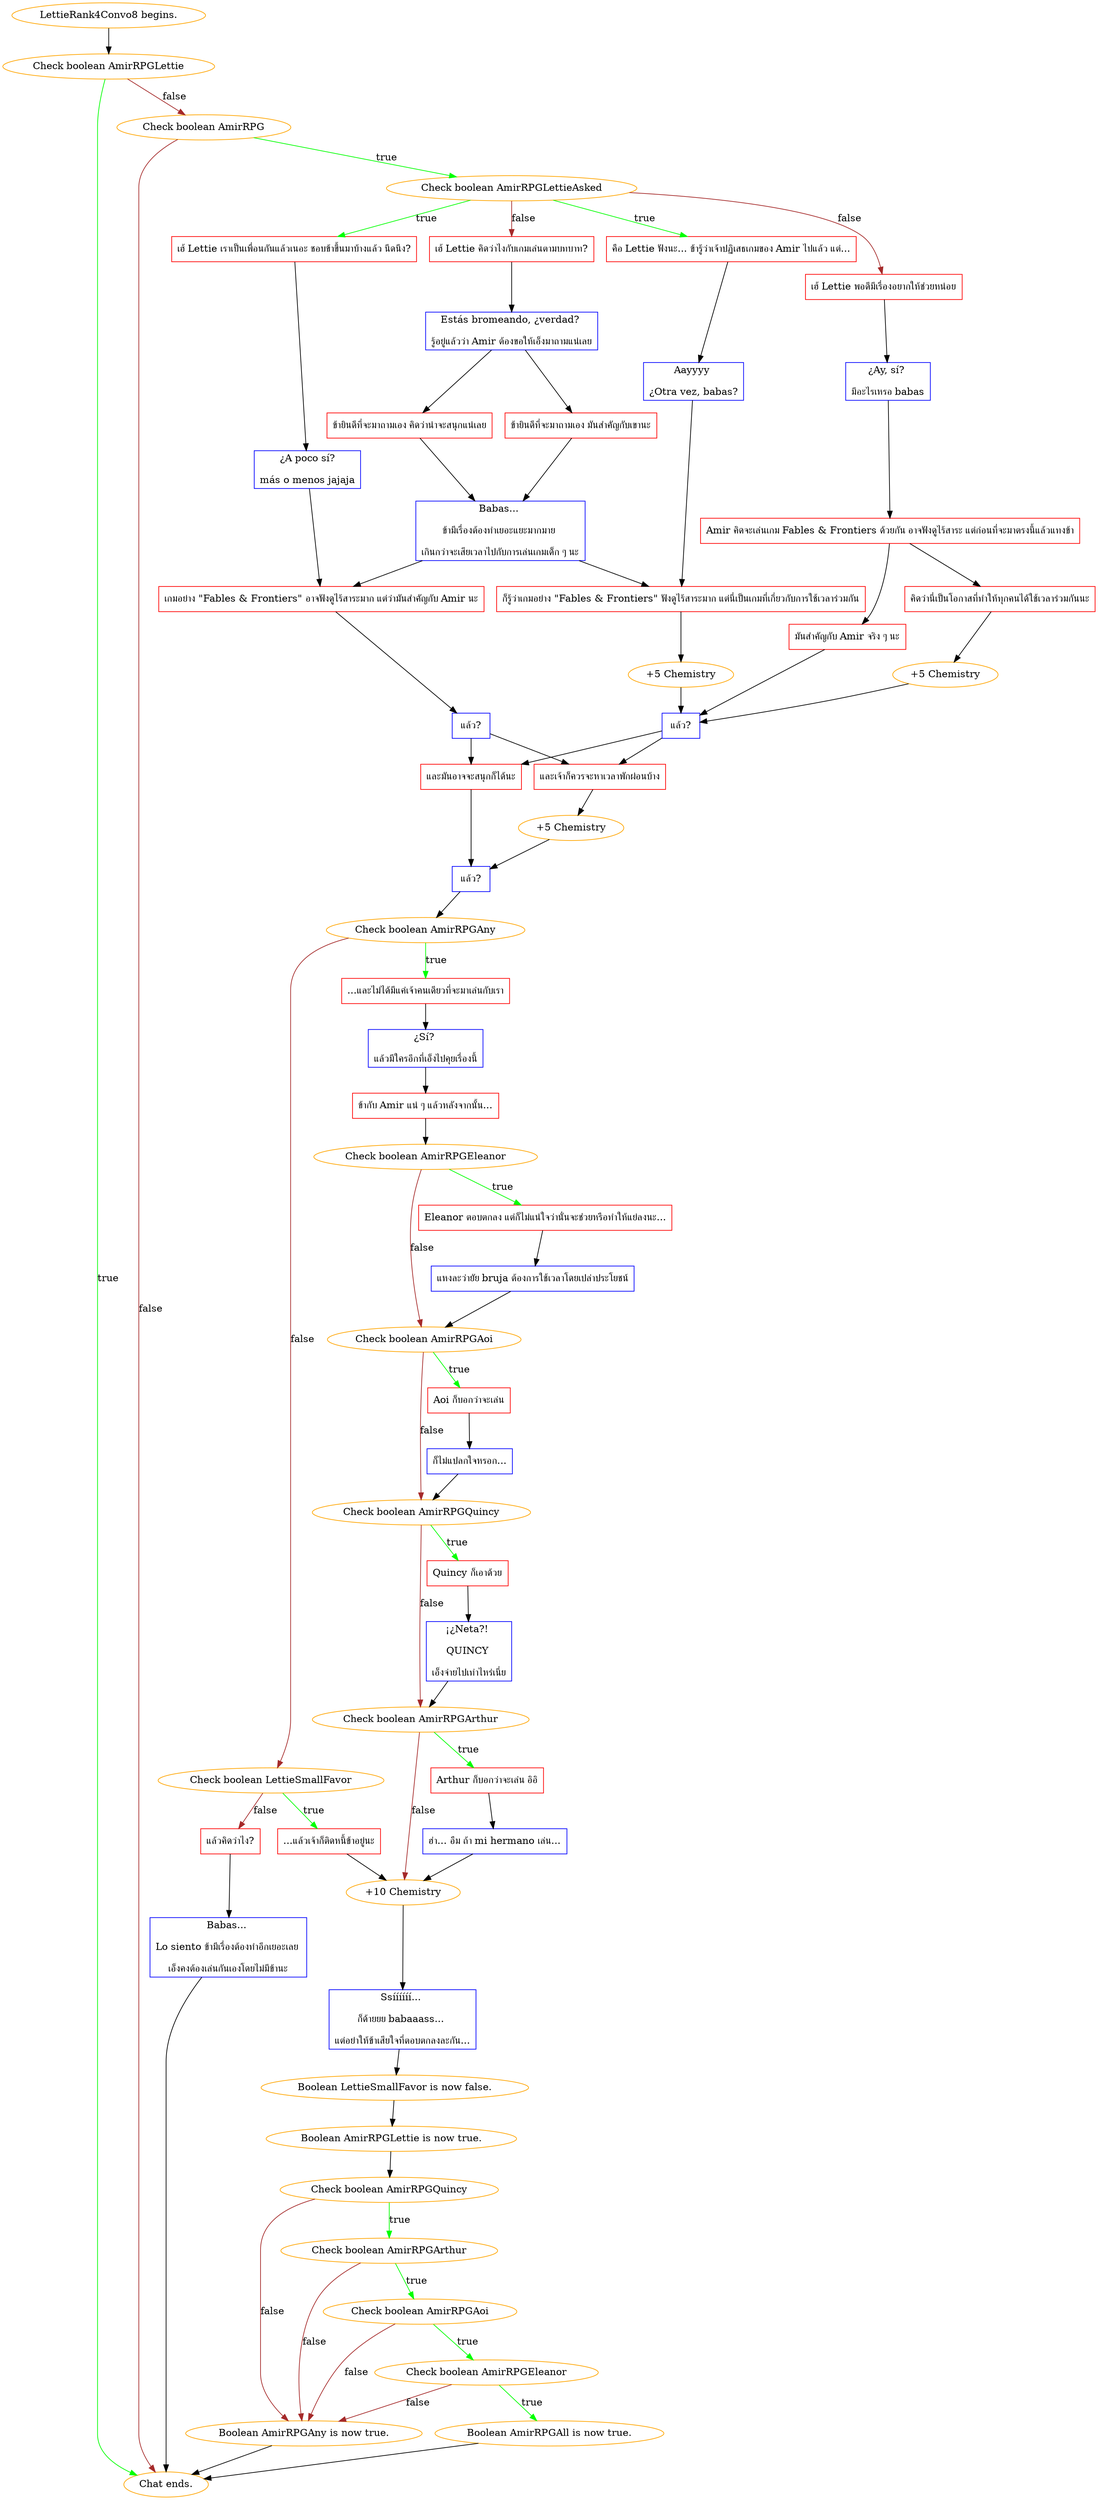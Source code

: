 digraph {
	"LettieRank4Convo8 begins." [color=orange];
		"LettieRank4Convo8 begins." -> j1847364543;
	j1847364543 [label="Check boolean AmirRPGLettie",color=orange];
		j1847364543 -> "Chat ends." [label=true,color=green];
		j1847364543 -> j4221295990 [label=false,color=brown];
	"Chat ends." [color=orange];
	j4221295990 [label="Check boolean AmirRPG",color=orange];
		j4221295990 -> j3900940289 [label=true,color=green];
		j4221295990 -> "Chat ends." [label=false,color=brown];
	j3900940289 [label="Check boolean AmirRPGLettieAsked",color=orange];
		j3900940289 -> j3427880586 [label=true,color=green];
		j3900940289 -> j1390020327 [label=true,color=green];
		j3900940289 -> j2379617609 [label=false,color=brown];
		j3900940289 -> j2968857298 [label=false,color=brown];
	j3427880586 [label="คือ Lettie ฟังนะ... ข้ารู้ว่าเจ้าปฏิเสธเกมของ Amir ไปแล้ว แต่...",shape=box,color=red];
		j3427880586 -> j2696463834;
	j1390020327 [label="เฮ้ Lettie เราเป็นเพื่อนกันแล้วเนอะ ชอบข้าขึ้นมาบ้างแล้ว นึดนึง?",shape=box,color=red];
		j1390020327 -> j2157436266;
	j2379617609 [label="เฮ้ Lettie คิดว่าไงกับเกมเล่นตามบทบาท?",shape=box,color=red];
		j2379617609 -> j1950966743;
	j2968857298 [label="เฮ้ Lettie พอดีมีเรื่องอยากให้ช่วยหน่อย",shape=box,color=red];
		j2968857298 -> j2914144102;
	j2696463834 [label="Aayyyy 
¿Otra vez, babas?",shape=box,color=blue];
		j2696463834 -> j3569729481;
	j2157436266 [label="¿A poco sí?
más o menos jajaja",shape=box,color=blue];
		j2157436266 -> j1558024113;
	j1950966743 [label="Estás bromeando, ¿verdad? 
รู้อยู่แล้วว่า Amir ต้องขอให้เอ็งมาถามแน่เลย",shape=box,color=blue];
		j1950966743 -> j394686513;
		j1950966743 -> j1297962244;
	j2914144102 [label="¿Ay, sí? 
มีอะไรเหรอ babas",shape=box,color=blue];
		j2914144102 -> j2182895019;
	j3569729481 [label="ก็รู้ว่าเกมอย่าง \"Fables & Frontiers\" ฟังดูไร้สาระมาก แต่นี่เป็นเกมที่เกี่ยวกับการใช้เวลาร่วมกัน",shape=box,color=red];
		j3569729481 -> j202980543;
	j1558024113 [label="เกมอย่าง \"Fables & Frontiers\" อาจฟังดูไร้สาระมาก แต่ว่ามันสำคัญกับ Amir นะ",shape=box,color=red];
		j1558024113 -> j1321767047;
	j394686513 [label="ข้ายินดีที่จะมาถามเอง คิดว่าน่าจะสนุกแน่เลย",shape=box,color=red];
		j394686513 -> j2875111424;
	j1297962244 [label="ข้ายินดีที่จะมาถามเอง มันสำคัญกับเขานะ",shape=box,color=red];
		j1297962244 -> j2875111424;
	j2182895019 [label="Amir คิดจะเล่นเกม Fables & Frontiers ด้วยกัน อาจฟังดูไร้สาระ แต่ก่อนที่จะมาตรงนี้แล้วแทงข้า",shape=box,color=red];
		j2182895019 -> j2685863426;
		j2182895019 -> j2384666936;
	j202980543 [label="+5 Chemistry",color=orange];
		j202980543 -> j2868845470;
	j1321767047 [label="แล้ว?",shape=box,color=blue];
		j1321767047 -> j3900787789;
		j1321767047 -> j572405802;
	j2875111424 [label="Babas... 
ข้ามีเรื่องต้องทำเยอะแยะมากมาย 
เกินกว่าจะเสียเวลาไปกับการเล่นเกมเด็ก ๆ นะ",shape=box,color=blue];
		j2875111424 -> j3569729481;
		j2875111424 -> j1558024113;
	j2685863426 [label="คิดว่านี่เป็นโอกาสที่ทำให้ทุกคนได้ใช้เวลาร่วมกันนะ",shape=box,color=red];
		j2685863426 -> j444490117;
	j2384666936 [label="มันสำคัญกับ Amir จริง ๆ นะ",shape=box,color=red];
		j2384666936 -> j2868845470;
	j2868845470 [label="แล้ว?",shape=box,color=blue];
		j2868845470 -> j572405802;
		j2868845470 -> j3900787789;
	j3900787789 [label="และมันอาจจะสนุกก็ได้นะ",shape=box,color=red];
		j3900787789 -> j2760141408;
	j572405802 [label="และเจ้าก็ควรจะหาเวลาพักผ่อนบ้าง",shape=box,color=red];
		j572405802 -> j2092579780;
	j444490117 [label="+5 Chemistry",color=orange];
		j444490117 -> j2868845470;
	j2760141408 [label="แล้ว?",shape=box,color=blue];
		j2760141408 -> j1306803518;
	j2092579780 [label="+5 Chemistry",color=orange];
		j2092579780 -> j2760141408;
	j1306803518 [label="Check boolean AmirRPGAny",color=orange];
		j1306803518 -> j372534580 [label=true,color=green];
		j1306803518 -> j979637190 [label=false,color=brown];
	j372534580 [label="...และไม่ได้มีแค่เจ้าคนเดียวที่จะมาเล่นกับเรา",shape=box,color=red];
		j372534580 -> j1012734071;
	j979637190 [label="Check boolean LettieSmallFavor",color=orange];
		j979637190 -> j1738883476 [label=true,color=green];
		j979637190 -> j1212339463 [label=false,color=brown];
	j1012734071 [label="¿Sí? 
แล้วมีใครอีกที่เอ็งไปคุยเรื่องนี้",shape=box,color=blue];
		j1012734071 -> j2411767566;
	j1738883476 [label="...แล้วเจ้าก็ติดหนี้ข้าอยู่นะ",shape=box,color=red];
		j1738883476 -> j1025631959;
	j1212339463 [label="แล้วคิดว่าไง?",shape=box,color=red];
		j1212339463 -> j1094109096;
	j2411767566 [label="ข้ากับ Amir แน่ ๆ แล้วหลังจากนั้น...",shape=box,color=red];
		j2411767566 -> j3426062266;
	j1025631959 [label="+10 Chemistry",color=orange];
		j1025631959 -> j1799249941;
	j1094109096 [label="Babas... 
Lo siento ข้ามีเรื่องต้องทำอีกเยอะเลย 
เอ็งคงต้องเล่นกันเองโดยไม่มีข้านะ",shape=box,color=blue];
		j1094109096 -> "Chat ends.";
	j3426062266 [label="Check boolean AmirRPGEleanor",color=orange];
		j3426062266 -> j1869482699 [label=true,color=green];
		j3426062266 -> j276093388 [label=false,color=brown];
	j1799249941 [label="Ssíííííí... 
ก็ด้ายยย babaaass... 
แต่อย่าให้ข้าเสียใจที่ตอบตกลงละกัน...",shape=box,color=blue];
		j1799249941 -> j708310595;
	j1869482699 [label="Eleanor ตอบตกลง แต่ก็ไม่แน่ใจว่านั่นจะช่วยหรือทำให้แย่ลงนะ...",shape=box,color=red];
		j1869482699 -> j34328907;
	j276093388 [label="Check boolean AmirRPGAoi",color=orange];
		j276093388 -> j1257780697 [label=true,color=green];
		j276093388 -> j3057950938 [label=false,color=brown];
	j708310595 [label="Boolean LettieSmallFavor is now false.",color=orange];
		j708310595 -> j2069131733;
	j34328907 [label="แหงละว่ายัย bruja ต้องการใช้เวลาโดยเปล่าประโยชน์",shape=box,color=blue];
		j34328907 -> j276093388;
	j1257780697 [label="Aoi ก็บอกว่าจะเล่น",shape=box,color=red];
		j1257780697 -> j1930595513;
	j3057950938 [label="Check boolean AmirRPGQuincy",color=orange];
		j3057950938 -> j3999184937 [label=true,color=green];
		j3057950938 -> j689492531 [label=false,color=brown];
	j2069131733 [label="Boolean AmirRPGLettie is now true.",color=orange];
		j2069131733 -> j4165480782;
	j1930595513 [label="ก็ไม่แปลกใจหรอก...",shape=box,color=blue];
		j1930595513 -> j3057950938;
	j3999184937 [label="Quincy ก็เอาด้วย",shape=box,color=red];
		j3999184937 -> j2681270096;
	j689492531 [label="Check boolean AmirRPGArthur",color=orange];
		j689492531 -> j195940115 [label=true,color=green];
		j689492531 -> j1025631959 [label=false,color=brown];
	j4165480782 [label="Check boolean AmirRPGQuincy",color=orange];
		j4165480782 -> j2573261149 [label=true,color=green];
		j4165480782 -> j1992773596 [label=false,color=brown];
	j2681270096 [label="¡¿Neta?! 
QUINCY 
เอ็งจ่ายไปเท่าไหร่เนี่ย",shape=box,color=blue];
		j2681270096 -> j689492531;
	j195940115 [label="Arthur ก็บอกว่าจะเล่น อิอิ",shape=box,color=red];
		j195940115 -> j2413167546;
	j2573261149 [label="Check boolean AmirRPGArthur",color=orange];
		j2573261149 -> j2494139801 [label=true,color=green];
		j2573261149 -> j1992773596 [label=false,color=brown];
	j1992773596 [label="Boolean AmirRPGAny is now true.",color=orange];
		j1992773596 -> "Chat ends.";
	j2413167546 [label="ฮ่า... อืม ถ้า mi hermano เล่น...",shape=box,color=blue];
		j2413167546 -> j1025631959;
	j2494139801 [label="Check boolean AmirRPGAoi",color=orange];
		j2494139801 -> j3993582263 [label=true,color=green];
		j2494139801 -> j1992773596 [label=false,color=brown];
	j3993582263 [label="Check boolean AmirRPGEleanor",color=orange];
		j3993582263 -> j2677000302 [label=true,color=green];
		j3993582263 -> j1992773596 [label=false,color=brown];
	j2677000302 [label="Boolean AmirRPGAll is now true.",color=orange];
		j2677000302 -> "Chat ends.";
}